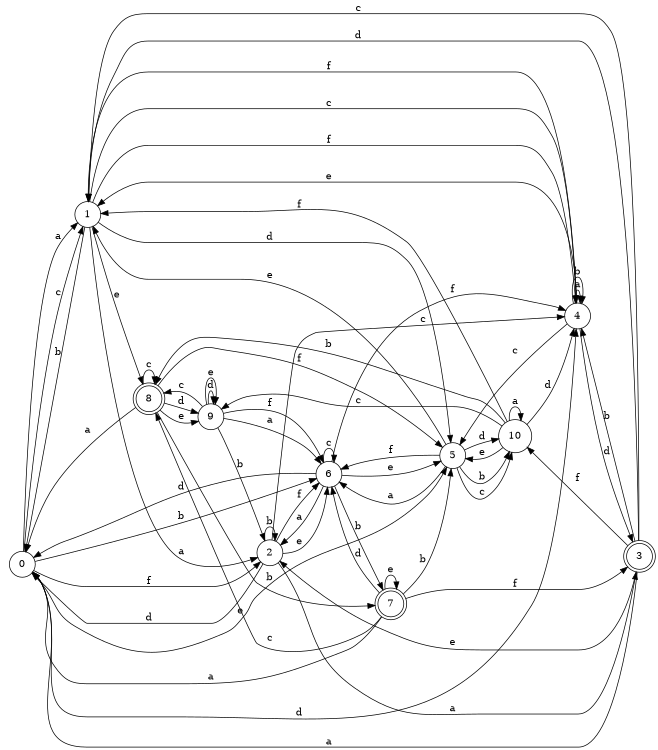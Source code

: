 digraph n9_1 {
__start0 [label="" shape="none"];

rankdir=LR;
size="8,5";

s0 [style="filled", color="black", fillcolor="white" shape="circle", label="0"];
s1 [style="filled", color="black", fillcolor="white" shape="circle", label="1"];
s2 [style="filled", color="black", fillcolor="white" shape="circle", label="2"];
s3 [style="rounded,filled", color="black", fillcolor="white" shape="doublecircle", label="3"];
s4 [style="filled", color="black", fillcolor="white" shape="circle", label="4"];
s5 [style="filled", color="black", fillcolor="white" shape="circle", label="5"];
s6 [style="filled", color="black", fillcolor="white" shape="circle", label="6"];
s7 [style="rounded,filled", color="black", fillcolor="white" shape="doublecircle", label="7"];
s8 [style="rounded,filled", color="black", fillcolor="white" shape="doublecircle", label="8"];
s9 [style="filled", color="black", fillcolor="white" shape="circle", label="9"];
s10 [style="filled", color="black", fillcolor="white" shape="circle", label="10"];
s0 -> s1 [label="a"];
s0 -> s6 [label="b"];
s0 -> s1 [label="c"];
s0 -> s4 [label="d"];
s0 -> s5 [label="e"];
s0 -> s2 [label="f"];
s1 -> s2 [label="a"];
s1 -> s0 [label="b"];
s1 -> s4 [label="c"];
s1 -> s5 [label="d"];
s1 -> s8 [label="e"];
s1 -> s4 [label="f"];
s2 -> s3 [label="a"];
s2 -> s2 [label="b"];
s2 -> s4 [label="c"];
s2 -> s0 [label="d"];
s2 -> s6 [label="e"];
s2 -> s6 [label="f"];
s3 -> s0 [label="a"];
s3 -> s4 [label="b"];
s3 -> s1 [label="c"];
s3 -> s1 [label="d"];
s3 -> s2 [label="e"];
s3 -> s10 [label="f"];
s4 -> s4 [label="a"];
s4 -> s4 [label="b"];
s4 -> s5 [label="c"];
s4 -> s3 [label="d"];
s4 -> s1 [label="e"];
s4 -> s1 [label="f"];
s5 -> s6 [label="a"];
s5 -> s10 [label="b"];
s5 -> s10 [label="c"];
s5 -> s10 [label="d"];
s5 -> s1 [label="e"];
s5 -> s6 [label="f"];
s6 -> s2 [label="a"];
s6 -> s7 [label="b"];
s6 -> s6 [label="c"];
s6 -> s0 [label="d"];
s6 -> s5 [label="e"];
s6 -> s4 [label="f"];
s7 -> s0 [label="a"];
s7 -> s5 [label="b"];
s7 -> s8 [label="c"];
s7 -> s6 [label="d"];
s7 -> s7 [label="e"];
s7 -> s3 [label="f"];
s8 -> s0 [label="a"];
s8 -> s7 [label="b"];
s8 -> s8 [label="c"];
s8 -> s9 [label="d"];
s8 -> s9 [label="e"];
s8 -> s5 [label="f"];
s9 -> s6 [label="a"];
s9 -> s2 [label="b"];
s9 -> s8 [label="c"];
s9 -> s9 [label="d"];
s9 -> s9 [label="e"];
s9 -> s6 [label="f"];
s10 -> s10 [label="a"];
s10 -> s8 [label="b"];
s10 -> s9 [label="c"];
s10 -> s4 [label="d"];
s10 -> s5 [label="e"];
s10 -> s1 [label="f"];

}